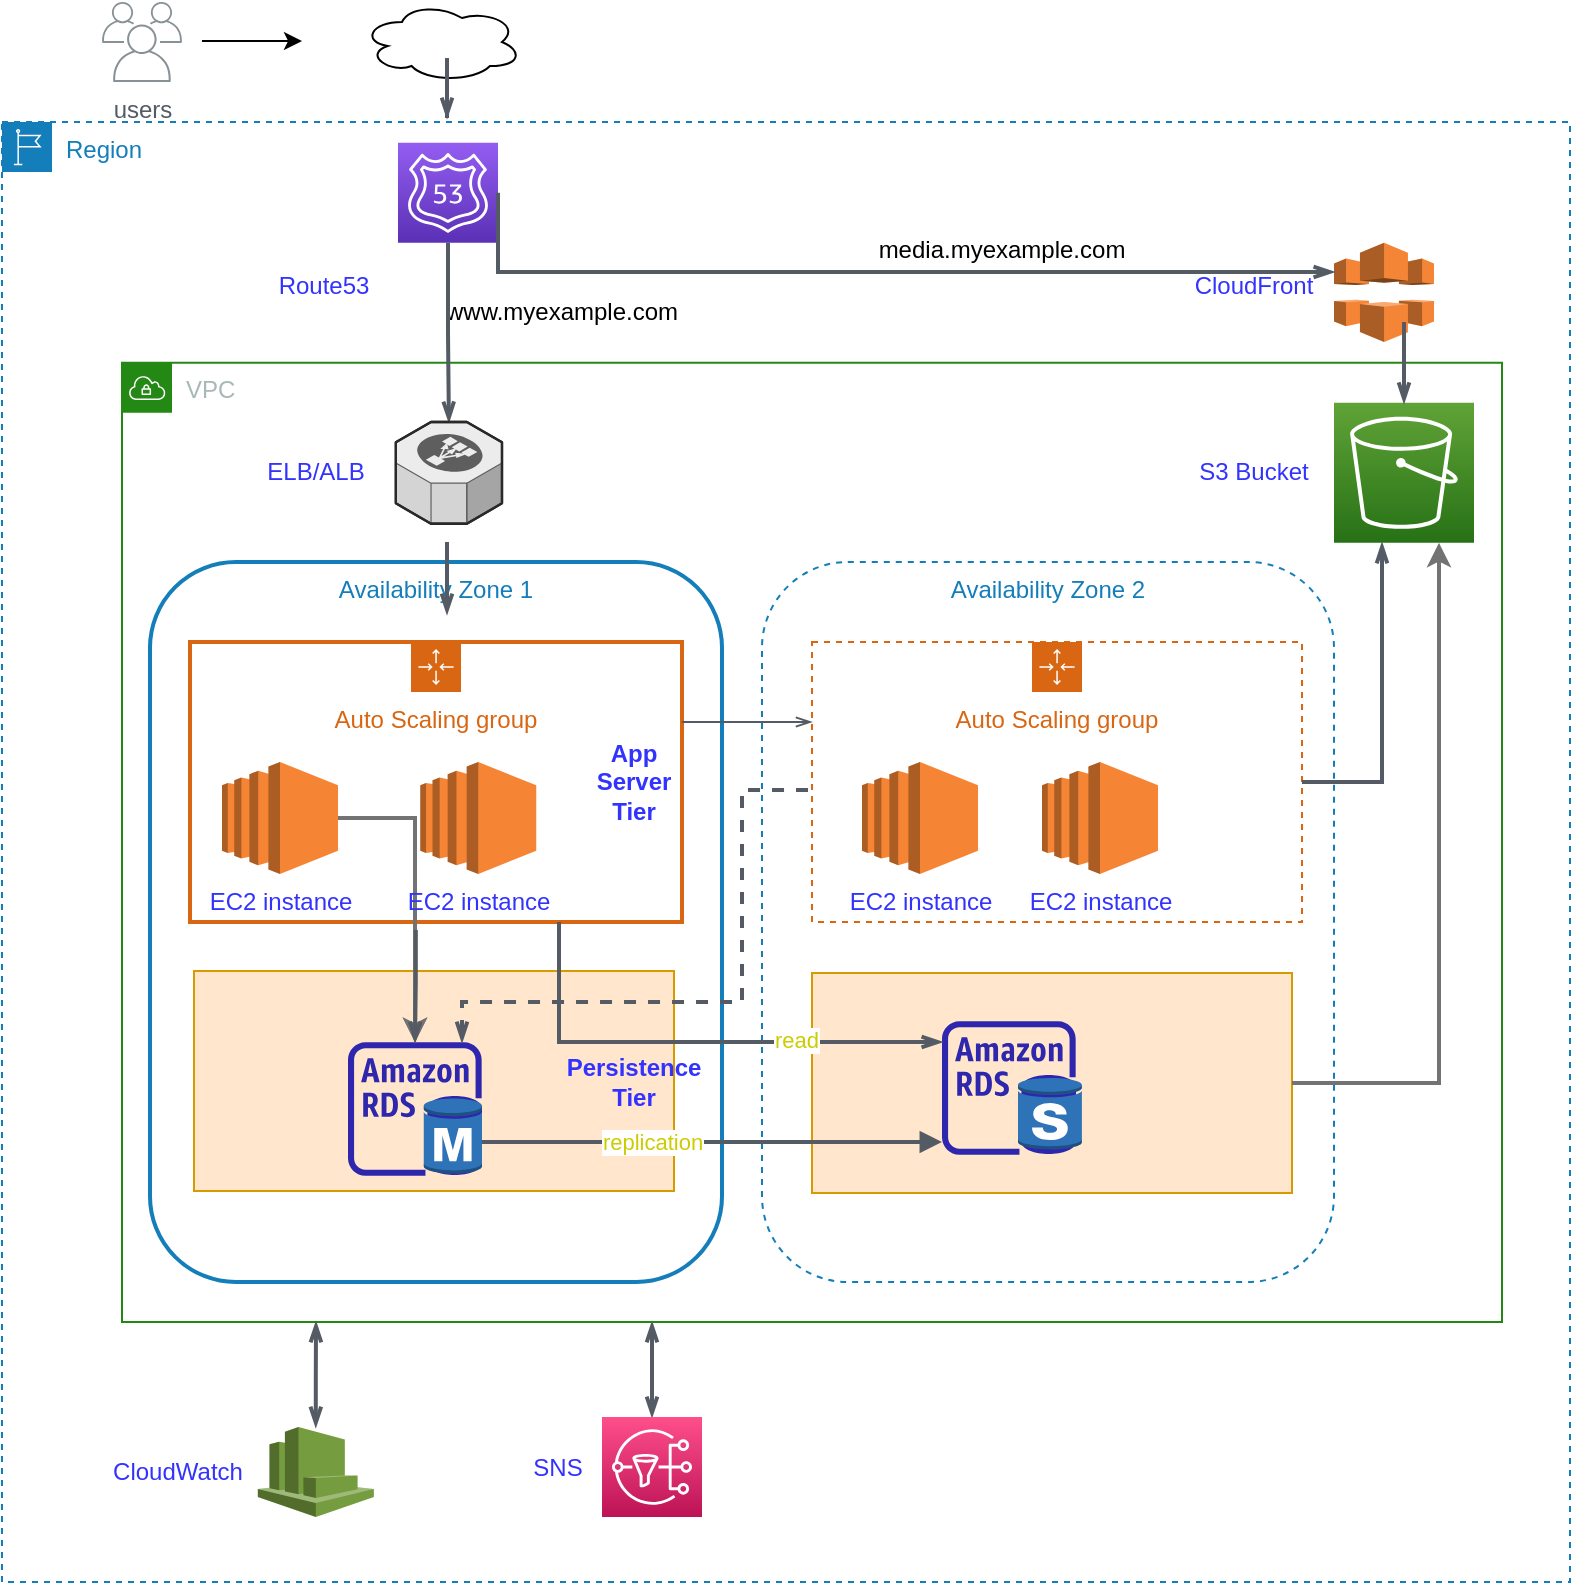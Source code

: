 <mxfile version="15.9.4" type="github">
  <diagram id="7QPhP5ptbd7fljf6I2zj" name="Page-1">
    <mxGraphModel dx="1125" dy="722" grid="1" gridSize="10" guides="1" tooltips="1" connect="1" arrows="1" fold="1" page="1" pageScale="1" pageWidth="827" pageHeight="1169" math="0" shadow="0">
      <root>
        <mxCell id="0" />
        <mxCell id="1" parent="0" />
        <mxCell id="wc5Gg6TmFj6z9xFuZS4I-15" value="Region" style="points=[[0,0],[0.25,0],[0.5,0],[0.75,0],[1,0],[1,0.25],[1,0.5],[1,0.75],[1,1],[0.75,1],[0.5,1],[0.25,1],[0,1],[0,0.75],[0,0.5],[0,0.25]];outlineConnect=0;gradientColor=none;html=1;whiteSpace=wrap;fontSize=12;fontStyle=0;shape=mxgraph.aws4.group;grIcon=mxgraph.aws4.group_region;strokeColor=#147EBA;fillColor=none;verticalAlign=top;align=left;spacingLeft=30;fontColor=#147EBA;dashed=1;" parent="1" vertex="1">
          <mxGeometry x="10" y="120" width="784" height="730" as="geometry" />
        </mxCell>
        <mxCell id="wc5Gg6TmFj6z9xFuZS4I-86" value="" style="edgeStyle=orthogonalEdgeStyle;html=1;endArrow=openThin;elbow=vertical;startArrow=openThin;startFill=0;endFill=0;strokeColor=#545B64;rounded=0;fontColor=#CCCC00;strokeWidth=2;exitX=0.5;exitY=0;exitDx=0;exitDy=0;exitPerimeter=0;" parent="1" source="wc5Gg6TmFj6z9xFuZS4I-79" target="wc5Gg6TmFj6z9xFuZS4I-34" edge="1">
          <mxGeometry width="100" relative="1" as="geometry">
            <mxPoint x="176.9" y="782.5" as="sourcePoint" />
            <mxPoint x="177" y="730" as="targetPoint" />
            <Array as="points">
              <mxPoint x="335" y="730" />
              <mxPoint x="335" y="730" />
            </Array>
          </mxGeometry>
        </mxCell>
        <mxCell id="wc5Gg6TmFj6z9xFuZS4I-34" value="VPC" style="points=[[0,0],[0.25,0],[0.5,0],[0.75,0],[1,0],[1,0.25],[1,0.5],[1,0.75],[1,1],[0.75,1],[0.5,1],[0.25,1],[0,1],[0,0.75],[0,0.5],[0,0.25]];outlineConnect=0;gradientColor=none;html=1;whiteSpace=wrap;fontSize=12;fontStyle=0;shape=mxgraph.aws4.group;grIcon=mxgraph.aws4.group_vpc;strokeColor=#248814;fillColor=none;verticalAlign=top;align=left;spacingLeft=30;fontColor=#AAB7B8;dashed=0;sketch=0;shadow=0;" parent="1" vertex="1">
          <mxGeometry x="70" y="240.43" width="690" height="479.57" as="geometry" />
        </mxCell>
        <mxCell id="wc5Gg6TmFj6z9xFuZS4I-28" value="Availability Zone 1" style="fillColor=none;strokeColor=#147EBA;verticalAlign=top;fontStyle=0;fontColor=#147EBA;rounded=1;glass=0;strokeWidth=2;" parent="1" vertex="1">
          <mxGeometry x="84" y="340" width="286" height="360" as="geometry" />
        </mxCell>
        <mxCell id="wc5Gg6TmFj6z9xFuZS4I-39" value="" style="fillColor=#ffe6cc;strokeColor=#d79b00;dashed=0;verticalAlign=top;fontStyle=0;" parent="1" vertex="1">
          <mxGeometry x="106" y="544.5" width="240" height="110" as="geometry" />
        </mxCell>
        <mxCell id="wc5Gg6TmFj6z9xFuZS4I-3" value="" style="ellipse;shape=cloud;whiteSpace=wrap;html=1;" parent="1" vertex="1">
          <mxGeometry x="190" y="60" width="80" height="40" as="geometry" />
        </mxCell>
        <mxCell id="wc5Gg6TmFj6z9xFuZS4I-8" value="" style="endArrow=classic;html=1;rounded=0;exitX=0.5;exitY=0.5;exitDx=0;exitDy=0;exitPerimeter=0;" parent="1" edge="1">
          <mxGeometry width="50" height="50" relative="1" as="geometry">
            <mxPoint x="110" y="79.5" as="sourcePoint" />
            <mxPoint x="160" y="79.5" as="targetPoint" />
          </mxGeometry>
        </mxCell>
        <mxCell id="wc5Gg6TmFj6z9xFuZS4I-9" value="www.myexample.com" style="text;html=1;strokeColor=none;fillColor=none;align=center;verticalAlign=middle;whiteSpace=wrap;rounded=0;" parent="1" vertex="1">
          <mxGeometry x="230" y="210" width="120" height="10" as="geometry" />
        </mxCell>
        <mxCell id="wc5Gg6TmFj6z9xFuZS4I-10" value="media.myexample.com" style="text;html=1;strokeColor=none;fillColor=none;align=center;verticalAlign=middle;whiteSpace=wrap;rounded=0;" parent="1" vertex="1">
          <mxGeometry x="450" y="170" width="120" height="27" as="geometry" />
        </mxCell>
        <mxCell id="wc5Gg6TmFj6z9xFuZS4I-16" value="users" style="sketch=0;outlineConnect=0;gradientColor=none;fontColor=#545B64;strokeColor=none;fillColor=#879196;dashed=0;verticalLabelPosition=bottom;verticalAlign=top;align=center;html=1;fontSize=12;fontStyle=0;aspect=fixed;shape=mxgraph.aws4.illustration_users;pointerEvents=1" parent="1" vertex="1">
          <mxGeometry x="60" y="60" width="40" height="40" as="geometry" />
        </mxCell>
        <mxCell id="wc5Gg6TmFj6z9xFuZS4I-18" value="" style="sketch=0;points=[[0,0,0],[0.25,0,0],[0.5,0,0],[0.75,0,0],[1,0,0],[0,1,0],[0.25,1,0],[0.5,1,0],[0.75,1,0],[1,1,0],[0,0.25,0],[0,0.5,0],[0,0.75,0],[1,0.25,0],[1,0.5,0],[1,0.75,0]];outlineConnect=0;fontColor=#232F3E;gradientColor=#945DF2;gradientDirection=north;fillColor=#5A30B5;strokeColor=#ffffff;dashed=0;verticalLabelPosition=bottom;verticalAlign=top;align=center;html=1;fontSize=12;fontStyle=0;aspect=fixed;shape=mxgraph.aws4.resourceIcon;resIcon=mxgraph.aws4.route_53;" parent="1" vertex="1">
          <mxGeometry x="208" y="130.43" width="50" height="50" as="geometry" />
        </mxCell>
        <mxCell id="wc5Gg6TmFj6z9xFuZS4I-20" value="" style="edgeStyle=orthogonalEdgeStyle;html=1;endArrow=openThin;elbow=vertical;startArrow=none;endFill=0;strokeColor=#545B64;rounded=0;arcSize=9;strokeWidth=2;" parent="1" edge="1">
          <mxGeometry width="100" relative="1" as="geometry">
            <mxPoint x="232.5" y="118" as="sourcePoint" />
            <mxPoint x="232.5" y="118" as="targetPoint" />
            <Array as="points">
              <mxPoint x="232.5" y="88" />
              <mxPoint x="232.5" y="88" />
            </Array>
          </mxGeometry>
        </mxCell>
        <mxCell id="wc5Gg6TmFj6z9xFuZS4I-21" value="Route53" style="text;html=1;strokeColor=none;fillColor=none;align=center;verticalAlign=middle;whiteSpace=wrap;rounded=0;fontColor=#3333FF;" parent="1" vertex="1">
          <mxGeometry x="131" y="197" width="80" height="10" as="geometry" />
        </mxCell>
        <mxCell id="wc5Gg6TmFj6z9xFuZS4I-23" value="" style="edgeStyle=orthogonalEdgeStyle;html=1;endArrow=openThin;elbow=vertical;startArrow=none;endFill=0;strokeColor=#545B64;rounded=0;strokeWidth=2;exitX=0.5;exitY=1;exitDx=0;exitDy=0;exitPerimeter=0;" parent="1" edge="1" target="wc5Gg6TmFj6z9xFuZS4I-24" source="wc5Gg6TmFj6z9xFuZS4I-18">
          <mxGeometry width="100" relative="1" as="geometry">
            <mxPoint x="234" y="200" as="sourcePoint" />
            <mxPoint x="229.5" y="223.22" as="targetPoint" />
            <Array as="points" />
          </mxGeometry>
        </mxCell>
        <mxCell id="wc5Gg6TmFj6z9xFuZS4I-24" value="" style="verticalLabelPosition=bottom;html=1;verticalAlign=top;strokeWidth=1;align=center;outlineConnect=0;dashed=0;outlineConnect=0;shape=mxgraph.aws3d.elasticLoadBalancing;fillColor=#ECECEC;strokeColor=#5E5E5E;aspect=fixed;" parent="1" vertex="1">
          <mxGeometry x="206.92" y="270" width="53.08" height="50.87" as="geometry" />
        </mxCell>
        <mxCell id="wc5Gg6TmFj6z9xFuZS4I-25" value="ELB/ALB" style="text;html=1;strokeColor=none;fillColor=none;align=center;verticalAlign=middle;whiteSpace=wrap;rounded=0;fontColor=#3333FF;" parent="1" vertex="1">
          <mxGeometry x="126.92" y="290.43" width="80" height="10" as="geometry" />
        </mxCell>
        <mxCell id="wc5Gg6TmFj6z9xFuZS4I-26" value="" style="edgeStyle=orthogonalEdgeStyle;html=1;endArrow=openThin;elbow=vertical;startArrow=none;endFill=0;strokeColor=#545B64;rounded=0;strokeWidth=2;" parent="1" edge="1">
          <mxGeometry width="100" relative="1" as="geometry">
            <mxPoint x="232.5" y="347" as="sourcePoint" />
            <mxPoint x="232.5" y="366" as="targetPoint" />
            <Array as="points">
              <mxPoint x="232.5" y="330" />
              <mxPoint x="232.5" y="330" />
            </Array>
          </mxGeometry>
        </mxCell>
        <mxCell id="wc5Gg6TmFj6z9xFuZS4I-31" value="Auto Scaling group" style="points=[[0,0],[0.25,0],[0.5,0],[0.75,0],[1,0],[1,0.25],[1,0.5],[1,0.75],[1,1],[0.75,1],[0.5,1],[0.25,1],[0,1],[0,0.75],[0,0.5],[0,0.25]];outlineConnect=0;gradientColor=none;html=1;whiteSpace=wrap;fontSize=12;fontStyle=0;shape=mxgraph.aws4.groupCenter;grIcon=mxgraph.aws4.group_auto_scaling_group;grStroke=1;strokeColor=#D86613;fillColor=none;verticalAlign=top;align=center;fontColor=#D86613;spacingTop=25;shadow=0;sketch=0;strokeWidth=2;" parent="1" vertex="1">
          <mxGeometry x="104" y="380" width="246" height="140" as="geometry" />
        </mxCell>
        <mxCell id="wc5Gg6TmFj6z9xFuZS4I-76" value="" style="edgeStyle=orthogonalEdgeStyle;rounded=0;orthogonalLoop=1;jettySize=auto;html=1;fontColor=#3333FF;strokeColor=#737373;strokeWidth=2;" parent="1" source="wc5Gg6TmFj6z9xFuZS4I-32" target="wc5Gg6TmFj6z9xFuZS4I-37" edge="1">
          <mxGeometry relative="1" as="geometry" />
        </mxCell>
        <mxCell id="wc5Gg6TmFj6z9xFuZS4I-77" value="" style="edgeStyle=orthogonalEdgeStyle;rounded=0;orthogonalLoop=1;jettySize=auto;html=1;fontColor=#3333FF;strokeColor=#737373;strokeWidth=2;" parent="1" source="wc5Gg6TmFj6z9xFuZS4I-32" target="wc5Gg6TmFj6z9xFuZS4I-37" edge="1">
          <mxGeometry relative="1" as="geometry" />
        </mxCell>
        <mxCell id="wc5Gg6TmFj6z9xFuZS4I-32" value="EC2 instance" style="outlineConnect=0;dashed=0;verticalLabelPosition=bottom;verticalAlign=top;align=center;html=1;shape=mxgraph.aws3.ec2;fillColor=#F58534;gradientColor=none;fontColor=#3333FF;" parent="1" vertex="1">
          <mxGeometry x="120" y="440" width="58" height="56" as="geometry" />
        </mxCell>
        <mxCell id="wc5Gg6TmFj6z9xFuZS4I-33" value="EC2 instance" style="outlineConnect=0;dashed=0;verticalLabelPosition=bottom;verticalAlign=top;align=center;html=1;shape=mxgraph.aws3.ec2;fillColor=#F58534;gradientColor=none;fontColor=#3333FF;" parent="1" vertex="1">
          <mxGeometry x="219.13" y="440" width="58" height="56" as="geometry" />
        </mxCell>
        <mxCell id="wc5Gg6TmFj6z9xFuZS4I-35" value="&lt;b&gt;App Server Tier&lt;/b&gt;" style="text;html=1;strokeColor=none;fillColor=none;align=center;verticalAlign=middle;whiteSpace=wrap;rounded=0;fontColor=#3333FF;perimeter=rectanglePerimeter;horizontal=1;" parent="1" vertex="1">
          <mxGeometry x="306" y="390" width="40" height="120" as="geometry" />
        </mxCell>
        <mxCell id="wc5Gg6TmFj6z9xFuZS4I-37" value="" style="sketch=0;outlineConnect=0;fontColor=#232F3E;gradientColor=none;fillColor=#2E27AD;strokeColor=none;dashed=0;verticalLabelPosition=bottom;verticalAlign=top;align=center;html=1;fontSize=12;fontStyle=0;aspect=fixed;pointerEvents=1;shape=mxgraph.aws4.rds_instance;" parent="1" vertex="1">
          <mxGeometry x="183" y="580" width="67" height="67" as="geometry" />
        </mxCell>
        <mxCell id="wc5Gg6TmFj6z9xFuZS4I-38" value="" style="outlineConnect=0;dashed=0;verticalLabelPosition=bottom;verticalAlign=top;align=center;html=1;shape=mxgraph.aws3.rds_db_instance;fillColor=#2E73B8;gradientColor=none;fontColor=#3333FF;" parent="1" vertex="1">
          <mxGeometry x="220.88" y="607.5" width="29.12" height="39" as="geometry" />
        </mxCell>
        <mxCell id="wc5Gg6TmFj6z9xFuZS4I-40" value="&lt;b&gt;Persistence Tier&lt;/b&gt;" style="text;html=1;strokeColor=none;fillColor=none;align=center;verticalAlign=middle;whiteSpace=wrap;rounded=0;fontColor=#3333FF;perimeter=rectanglePerimeter;horizontal=1;" parent="1" vertex="1">
          <mxGeometry x="306" y="539.5" width="40" height="120" as="geometry" />
        </mxCell>
        <mxCell id="wc5Gg6TmFj6z9xFuZS4I-43" value="Availability Zone 2" style="fillColor=default;strokeColor=#147EBA;dashed=1;verticalAlign=top;fontStyle=0;fontColor=#147EBA;rounded=1;" parent="1" vertex="1">
          <mxGeometry x="390" y="340" width="286" height="360" as="geometry" />
        </mxCell>
        <mxCell id="wc5Gg6TmFj6z9xFuZS4I-44" value="Auto Scaling group" style="points=[[0,0],[0.25,0],[0.5,0],[0.75,0],[1,0],[1,0.25],[1,0.5],[1,0.75],[1,1],[0.75,1],[0.5,1],[0.25,1],[0,1],[0,0.75],[0,0.5],[0,0.25]];outlineConnect=0;gradientColor=none;html=1;whiteSpace=wrap;fontSize=12;fontStyle=0;shape=mxgraph.aws4.groupCenter;grIcon=mxgraph.aws4.group_auto_scaling_group;grStroke=1;strokeColor=#D86613;fillColor=none;verticalAlign=top;align=center;fontColor=#D86613;spacingTop=25;dashed=1;" parent="1" vertex="1">
          <mxGeometry x="415" y="380" width="245" height="140" as="geometry" />
        </mxCell>
        <mxCell id="wc5Gg6TmFj6z9xFuZS4I-45" value="EC2 instance" style="outlineConnect=0;dashed=0;verticalLabelPosition=bottom;verticalAlign=top;align=center;html=1;shape=mxgraph.aws3.ec2;fillColor=#F58534;gradientColor=none;fontColor=#3333FF;" parent="1" vertex="1">
          <mxGeometry x="440" y="440" width="58" height="56" as="geometry" />
        </mxCell>
        <mxCell id="wc5Gg6TmFj6z9xFuZS4I-46" value="EC2 instance" style="outlineConnect=0;dashed=0;verticalLabelPosition=bottom;verticalAlign=top;align=center;html=1;shape=mxgraph.aws3.ec2;fillColor=#F58534;gradientColor=none;fontColor=#3333FF;" parent="1" vertex="1">
          <mxGeometry x="530" y="440" width="58" height="56" as="geometry" />
        </mxCell>
        <mxCell id="wc5Gg6TmFj6z9xFuZS4I-47" value="" style="fillColor=#ffe6cc;strokeColor=#d79b00;dashed=0;verticalAlign=top;fontStyle=0;" parent="1" vertex="1">
          <mxGeometry x="415" y="545.5" width="240" height="110" as="geometry" />
        </mxCell>
        <mxCell id="wc5Gg6TmFj6z9xFuZS4I-48" value="" style="edgeStyle=orthogonalEdgeStyle;html=1;endArrow=openThin;elbow=vertical;startArrow=none;endFill=0;strokeColor=#545B64;rounded=0;strokeWidth=2;exitX=0.459;exitY=1.029;exitDx=0;exitDy=0;exitPerimeter=0;" parent="1" source="wc5Gg6TmFj6z9xFuZS4I-31" target="wc5Gg6TmFj6z9xFuZS4I-37" edge="1">
          <mxGeometry width="100" relative="1" as="geometry">
            <mxPoint x="190.03" y="547" as="sourcePoint" />
            <mxPoint x="190.03" y="566" as="targetPoint" />
            <Array as="points" />
          </mxGeometry>
        </mxCell>
        <mxCell id="wc5Gg6TmFj6z9xFuZS4I-50" value="" style="edgeStyle=orthogonalEdgeStyle;html=1;endArrow=openThin;elbow=vertical;startArrow=none;endFill=0;strokeColor=#545B64;rounded=0;strokeWidth=2;exitX=0.459;exitY=1.029;exitDx=0;exitDy=0;exitPerimeter=0;dashed=1;" parent="1" target="wc5Gg6TmFj6z9xFuZS4I-37" edge="1">
          <mxGeometry width="100" relative="1" as="geometry">
            <mxPoint x="413.014" y="453.98" as="sourcePoint" />
            <mxPoint x="412.6" y="510.004" as="targetPoint" />
            <Array as="points">
              <mxPoint x="380" y="454" />
              <mxPoint x="380" y="560" />
              <mxPoint x="240" y="560" />
            </Array>
          </mxGeometry>
        </mxCell>
        <mxCell id="wc5Gg6TmFj6z9xFuZS4I-51" value="" style="sketch=0;outlineConnect=0;fontColor=#232F3E;gradientColor=none;fillColor=#2E27AD;strokeColor=none;dashed=0;verticalLabelPosition=bottom;verticalAlign=top;align=center;html=1;fontSize=12;fontStyle=0;aspect=fixed;pointerEvents=1;shape=mxgraph.aws4.rds_instance;" parent="1" vertex="1">
          <mxGeometry x="480" y="569.5" width="67" height="67" as="geometry" />
        </mxCell>
        <mxCell id="wc5Gg6TmFj6z9xFuZS4I-54" value="" style="outlineConnect=0;dashed=0;verticalLabelPosition=bottom;verticalAlign=top;align=center;html=1;shape=mxgraph.aws3.rds_db_instance_standby_multi_az;fillColor=#2E73B8;gradientColor=none;rounded=1;shadow=0;glass=0;sketch=0;fontColor=#3333FF;strokeWidth=2;" parent="1" vertex="1">
          <mxGeometry x="518" y="597.5" width="32" height="36.5" as="geometry" />
        </mxCell>
        <mxCell id="wc5Gg6TmFj6z9xFuZS4I-55" value="" style="edgeStyle=orthogonalEdgeStyle;html=1;endArrow=block;elbow=vertical;startArrow=none;endFill=1;strokeColor=#545B64;rounded=0;fontColor=#3333FF;exitX=1;exitY=0.747;exitDx=0;exitDy=0;exitPerimeter=0;strokeWidth=2;" parent="1" source="wc5Gg6TmFj6z9xFuZS4I-37" target="wc5Gg6TmFj6z9xFuZS4I-51" edge="1">
          <mxGeometry width="100" relative="1" as="geometry">
            <mxPoint x="310" y="620" as="sourcePoint" />
            <mxPoint x="410" y="620" as="targetPoint" />
            <Array as="points">
              <mxPoint x="420" y="630" />
              <mxPoint x="420" y="630" />
            </Array>
          </mxGeometry>
        </mxCell>
        <mxCell id="wc5Gg6TmFj6z9xFuZS4I-58" value="&lt;font color=&quot;#cccc00&quot;&gt;replication&lt;/font&gt;" style="edgeLabel;html=1;align=center;verticalAlign=middle;resizable=0;points=[];fontColor=#3333FF;" parent="wc5Gg6TmFj6z9xFuZS4I-55" vertex="1" connectable="0">
          <mxGeometry x="-0.261" relative="1" as="geometry">
            <mxPoint as="offset" />
          </mxGeometry>
        </mxCell>
        <mxCell id="wc5Gg6TmFj6z9xFuZS4I-56" value="" style="edgeStyle=orthogonalEdgeStyle;html=1;endArrow=openThin;elbow=vertical;startArrow=none;endFill=0;strokeColor=#545B64;rounded=0;strokeWidth=2;exitX=0.75;exitY=1;exitDx=0;exitDy=0;" parent="1" source="wc5Gg6TmFj6z9xFuZS4I-31" target="wc5Gg6TmFj6z9xFuZS4I-51" edge="1">
          <mxGeometry width="100" relative="1" as="geometry">
            <mxPoint x="423.014" y="463.98" as="sourcePoint" />
            <mxPoint x="250" y="590.084" as="targetPoint" />
            <Array as="points">
              <mxPoint x="289" y="580" />
            </Array>
          </mxGeometry>
        </mxCell>
        <mxCell id="wc5Gg6TmFj6z9xFuZS4I-57" value="&lt;font color=&quot;#cccc00&quot;&gt;read&lt;/font&gt;" style="edgeLabel;html=1;align=center;verticalAlign=middle;resizable=0;points=[];fontColor=#3333FF;" parent="wc5Gg6TmFj6z9xFuZS4I-56" vertex="1" connectable="0">
          <mxGeometry x="0.411" y="1" relative="1" as="geometry">
            <mxPoint x="1" as="offset" />
          </mxGeometry>
        </mxCell>
        <mxCell id="wc5Gg6TmFj6z9xFuZS4I-59" value="" style="outlineConnect=0;dashed=0;verticalLabelPosition=bottom;verticalAlign=top;align=center;html=1;shape=mxgraph.aws3.cloudfront;fillColor=#F58536;gradientColor=none;rounded=1;shadow=0;glass=0;sketch=0;fontColor=#3333FF;strokeWidth=2;" parent="1" vertex="1">
          <mxGeometry x="676" y="180.43" width="50" height="49.57" as="geometry" />
        </mxCell>
        <mxCell id="wc5Gg6TmFj6z9xFuZS4I-60" value="" style="edgeStyle=orthogonalEdgeStyle;html=1;endArrow=openThin;elbow=vertical;startArrow=none;endFill=0;strokeColor=#545B64;rounded=0;fontColor=#3333FF;" parent="1" edge="1">
          <mxGeometry width="100" relative="1" as="geometry">
            <mxPoint x="350" y="420" as="sourcePoint" />
            <mxPoint x="415" y="420" as="targetPoint" />
            <Array as="points">
              <mxPoint x="415" y="420" />
            </Array>
          </mxGeometry>
        </mxCell>
        <mxCell id="wc5Gg6TmFj6z9xFuZS4I-61" value="" style="edgeStyle=orthogonalEdgeStyle;html=1;endArrow=openThin;elbow=vertical;startArrow=none;endFill=0;strokeColor=#545B64;rounded=0;fontColor=#3333FF;strokeWidth=2;exitX=1;exitY=0.5;exitDx=0;exitDy=0;exitPerimeter=0;" parent="1" target="wc5Gg6TmFj6z9xFuZS4I-59" edge="1" source="wc5Gg6TmFj6z9xFuZS4I-18">
          <mxGeometry width="100" relative="1" as="geometry">
            <mxPoint x="270" y="80" as="sourcePoint" />
            <mxPoint x="370" y="80" as="targetPoint" />
            <Array as="points">
              <mxPoint x="570" y="195" />
              <mxPoint x="570" y="195" />
            </Array>
          </mxGeometry>
        </mxCell>
        <mxCell id="wc5Gg6TmFj6z9xFuZS4I-62" value="CloudFront" style="text;html=1;strokeColor=none;fillColor=none;align=center;verticalAlign=middle;whiteSpace=wrap;rounded=0;fontColor=#3333FF;" parent="1" vertex="1">
          <mxGeometry x="596" y="197" width="80" height="10" as="geometry" />
        </mxCell>
        <mxCell id="wc5Gg6TmFj6z9xFuZS4I-63" value="" style="sketch=0;points=[[0,0,0],[0.25,0,0],[0.5,0,0],[0.75,0,0],[1,0,0],[0,1,0],[0.25,1,0],[0.5,1,0],[0.75,1,0],[1,1,0],[0,0.25,0],[0,0.5,0],[0,0.75,0],[1,0.25,0],[1,0.5,0],[1,0.75,0]];outlineConnect=0;fontColor=#232F3E;gradientColor=#60A337;gradientDirection=north;fillColor=#277116;strokeColor=#ffffff;dashed=0;verticalLabelPosition=bottom;verticalAlign=top;align=center;html=1;fontSize=12;fontStyle=0;aspect=fixed;shape=mxgraph.aws4.resourceIcon;resIcon=mxgraph.aws4.s3;rounded=1;shadow=0;glass=0;" parent="1" vertex="1">
          <mxGeometry x="676" y="260.43" width="70" height="70" as="geometry" />
        </mxCell>
        <mxCell id="wc5Gg6TmFj6z9xFuZS4I-65" value="S3 Bucket" style="text;html=1;strokeColor=none;fillColor=none;align=center;verticalAlign=middle;whiteSpace=wrap;rounded=0;fontColor=#3333FF;" parent="1" vertex="1">
          <mxGeometry x="596" y="290.43" width="80" height="10" as="geometry" />
        </mxCell>
        <mxCell id="wc5Gg6TmFj6z9xFuZS4I-66" value="" style="edgeStyle=orthogonalEdgeStyle;html=1;endArrow=openThin;elbow=vertical;startArrow=none;endFill=0;strokeColor=#545B64;rounded=0;strokeWidth=2;entryX=0.5;entryY=0;entryDx=0;entryDy=0;entryPerimeter=0;" parent="1" target="wc5Gg6TmFj6z9xFuZS4I-63" edge="1">
          <mxGeometry width="100" relative="1" as="geometry">
            <mxPoint x="711" y="230" as="sourcePoint" />
            <mxPoint x="242.5" y="276" as="targetPoint" />
            <Array as="points">
              <mxPoint x="711" y="220" />
              <mxPoint x="711" y="220" />
            </Array>
          </mxGeometry>
        </mxCell>
        <mxCell id="wc5Gg6TmFj6z9xFuZS4I-70" value="" style="edgeStyle=orthogonalEdgeStyle;html=1;endArrow=openThin;elbow=vertical;startArrow=none;endFill=0;strokeColor=#545B64;rounded=0;fontColor=#3333FF;strokeWidth=2;" parent="1" target="wc5Gg6TmFj6z9xFuZS4I-63" edge="1">
          <mxGeometry width="100" relative="1" as="geometry">
            <mxPoint x="660" y="450" as="sourcePoint" />
            <mxPoint x="760" y="450" as="targetPoint" />
            <Array as="points">
              <mxPoint x="700" y="450" />
            </Array>
          </mxGeometry>
        </mxCell>
        <mxCell id="wc5Gg6TmFj6z9xFuZS4I-74" style="edgeStyle=orthogonalEdgeStyle;rounded=0;orthogonalLoop=1;jettySize=auto;html=1;exitX=1;exitY=0.5;exitDx=0;exitDy=0;fontColor=#3333FF;strokeWidth=2;entryX=0.75;entryY=1;entryDx=0;entryDy=0;entryPerimeter=0;strokeColor=#737373;" parent="1" source="wc5Gg6TmFj6z9xFuZS4I-47" target="wc5Gg6TmFj6z9xFuZS4I-63" edge="1">
          <mxGeometry relative="1" as="geometry" />
        </mxCell>
        <mxCell id="wc5Gg6TmFj6z9xFuZS4I-78" value="CloudWatch" style="text;html=1;strokeColor=none;fillColor=none;align=center;verticalAlign=middle;whiteSpace=wrap;rounded=0;fontColor=#3333FF;" parent="1" vertex="1">
          <mxGeometry x="58.0" y="790" width="80" height="10" as="geometry" />
        </mxCell>
        <mxCell id="wc5Gg6TmFj6z9xFuZS4I-80" value="SNS" style="text;html=1;strokeColor=none;fillColor=none;align=center;verticalAlign=middle;whiteSpace=wrap;rounded=0;fontColor=#3333FF;" parent="1" vertex="1">
          <mxGeometry x="266" y="788" width="44" height="10" as="geometry" />
        </mxCell>
        <mxCell id="wc5Gg6TmFj6z9xFuZS4I-75" value="" style="outlineConnect=0;dashed=0;verticalLabelPosition=bottom;verticalAlign=top;align=center;html=1;shape=mxgraph.aws3.cloudwatch;fillColor=#759C3E;gradientColor=none;rounded=1;shadow=0;glass=0;sketch=0;fontColor=#3333FF;strokeWidth=2;" parent="1" vertex="1">
          <mxGeometry x="137.92" y="772.5" width="58" height="45" as="geometry" />
        </mxCell>
        <mxCell id="wc5Gg6TmFj6z9xFuZS4I-79" value="" style="sketch=0;points=[[0,0,0],[0.25,0,0],[0.5,0,0],[0.75,0,0],[1,0,0],[0,1,0],[0.25,1,0],[0.5,1,0],[0.75,1,0],[1,1,0],[0,0.25,0],[0,0.5,0],[0,0.75,0],[1,0.25,0],[1,0.5,0],[1,0.75,0]];outlineConnect=0;fontColor=#232F3E;gradientColor=#FF4F8B;gradientDirection=north;fillColor=#BC1356;strokeColor=#ffffff;dashed=0;verticalLabelPosition=bottom;verticalAlign=top;align=center;html=1;fontSize=12;fontStyle=0;aspect=fixed;shape=mxgraph.aws4.resourceIcon;resIcon=mxgraph.aws4.sns;rounded=1;shadow=0;glass=0;" parent="1" vertex="1">
          <mxGeometry x="310" y="767.5" width="50" height="50" as="geometry" />
        </mxCell>
        <mxCell id="wc5Gg6TmFj6z9xFuZS4I-83" value="" style="edgeStyle=orthogonalEdgeStyle;html=1;endArrow=openThin;elbow=vertical;startArrow=openThin;startFill=0;endFill=0;strokeColor=#545B64;rounded=0;fontColor=#CCCC00;strokeWidth=2;" parent="1" source="wc5Gg6TmFj6z9xFuZS4I-75" edge="1">
          <mxGeometry width="100" relative="1" as="geometry">
            <mxPoint x="166.92" y="637" as="sourcePoint" />
            <mxPoint x="167" y="720" as="targetPoint" />
          </mxGeometry>
        </mxCell>
      </root>
    </mxGraphModel>
  </diagram>
</mxfile>
